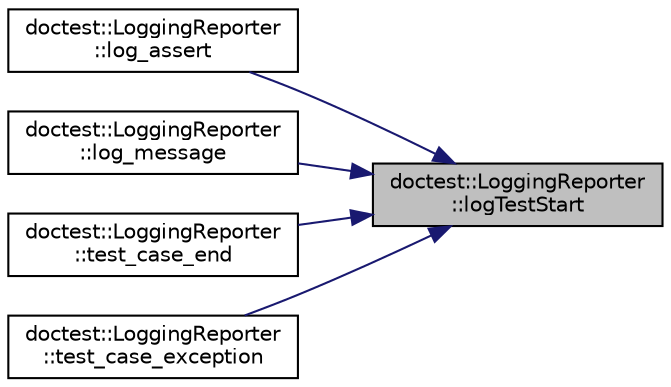 digraph "doctest::LoggingReporter::logTestStart"
{
 // INTERACTIVE_SVG=YES
 // LATEX_PDF_SIZE
  bgcolor="transparent";
  edge [fontname="Helvetica",fontsize="10",labelfontname="Helvetica",labelfontsize="10"];
  node [fontname="Helvetica",fontsize="10",shape=record];
  rankdir="RL";
  Node1 [label="doctest::LoggingReporter\l::logTestStart",height=0.2,width=0.4,color="black", fillcolor="grey75", style="filled", fontcolor="black",tooltip=" "];
  Node1 -> Node2 [dir="back",color="midnightblue",fontsize="10",style="solid",fontname="Helvetica"];
  Node2 [label="doctest::LoggingReporter\l::log_assert",height=0.2,width=0.4,color="black",URL="$structdoctest_1_1LoggingReporter.html#adc5c924448da1b07c0a7ad1b8788f888",tooltip=" "];
  Node1 -> Node3 [dir="back",color="midnightblue",fontsize="10",style="solid",fontname="Helvetica"];
  Node3 [label="doctest::LoggingReporter\l::log_message",height=0.2,width=0.4,color="black",URL="$structdoctest_1_1LoggingReporter.html#a9285ec3a500b54cea10b2fd37281a617",tooltip=" "];
  Node1 -> Node4 [dir="back",color="midnightblue",fontsize="10",style="solid",fontname="Helvetica"];
  Node4 [label="doctest::LoggingReporter\l::test_case_end",height=0.2,width=0.4,color="black",URL="$structdoctest_1_1LoggingReporter.html#a9a569e7707e74ccdaeb0b812030418cc",tooltip=" "];
  Node1 -> Node5 [dir="back",color="midnightblue",fontsize="10",style="solid",fontname="Helvetica"];
  Node5 [label="doctest::LoggingReporter\l::test_case_exception",height=0.2,width=0.4,color="black",URL="$structdoctest_1_1LoggingReporter.html#aec685594983cece42a96f183e7495313",tooltip=" "];
}
